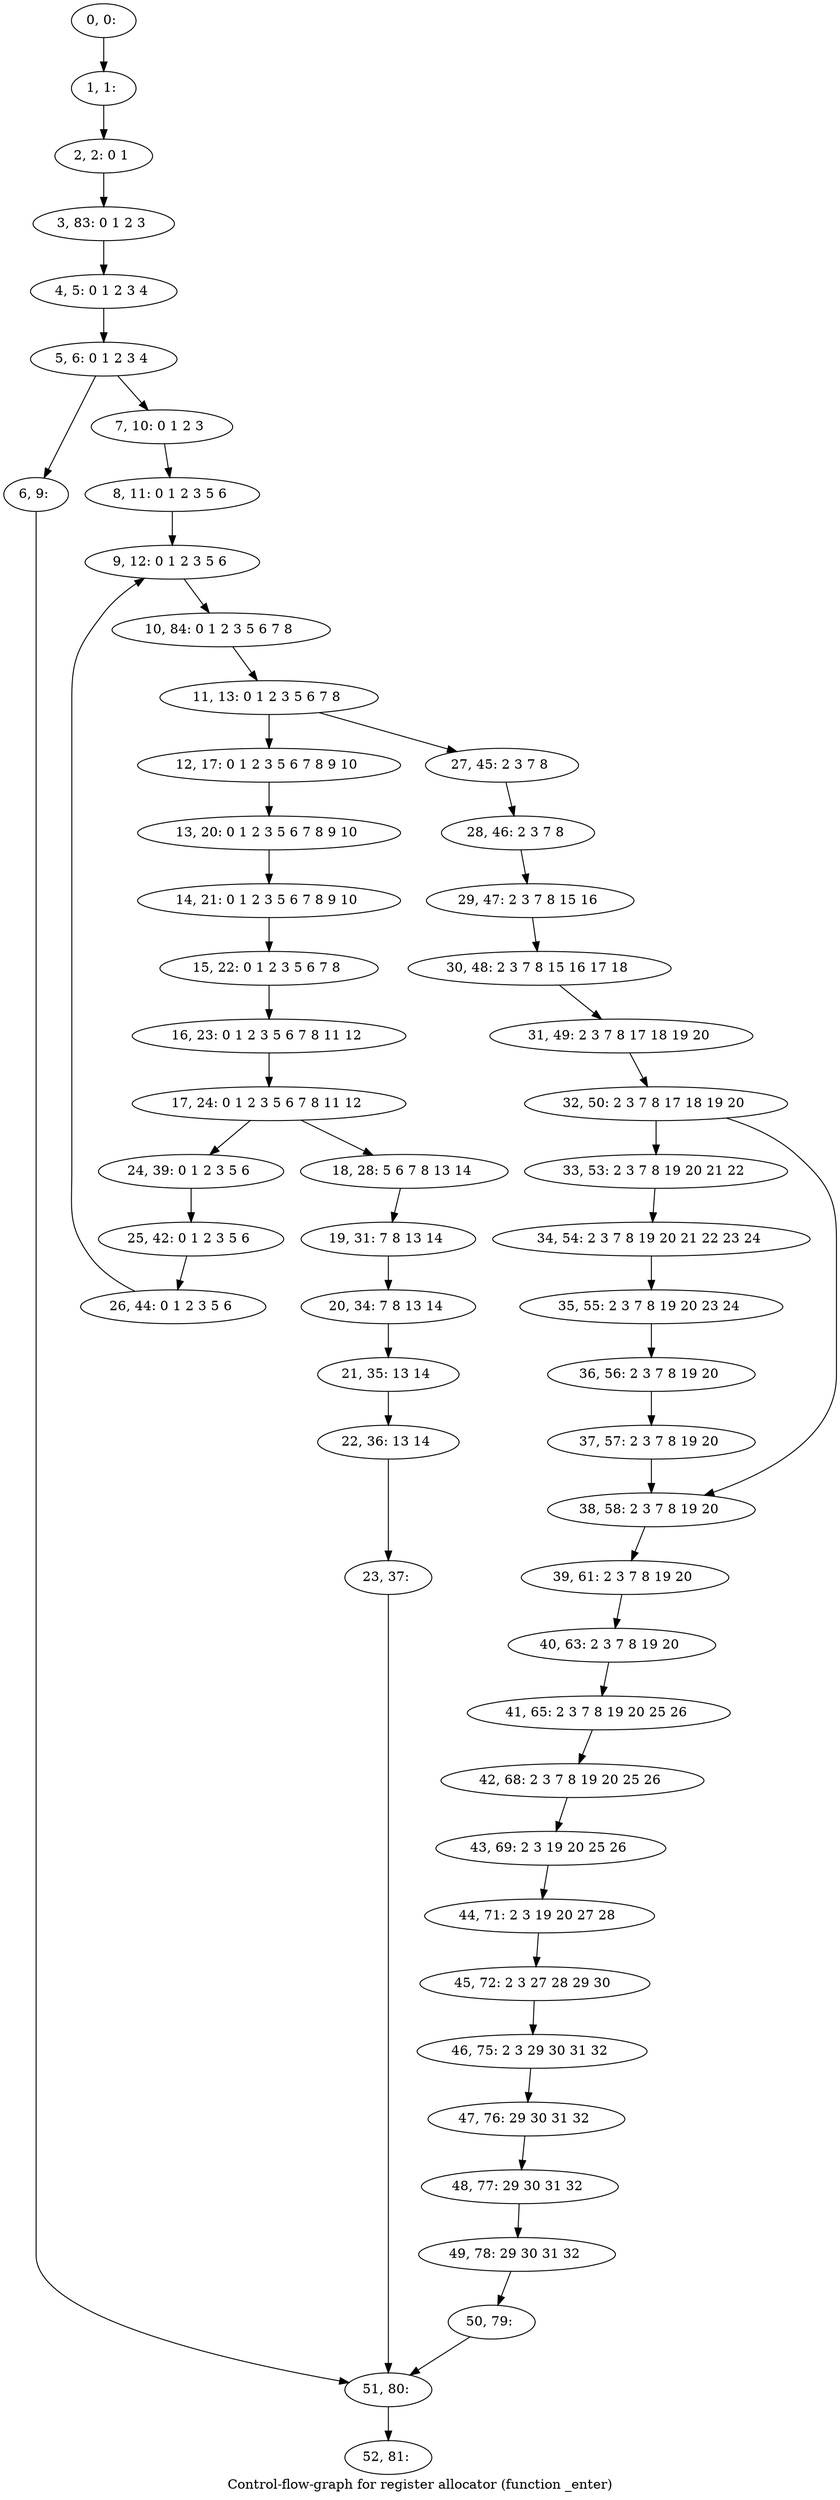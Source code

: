 digraph G {
graph [label="Control-flow-graph for register allocator (function _enter)"]
0[label="0, 0: "];
1[label="1, 1: "];
2[label="2, 2: 0 1 "];
3[label="3, 83: 0 1 2 3 "];
4[label="4, 5: 0 1 2 3 4 "];
5[label="5, 6: 0 1 2 3 4 "];
6[label="6, 9: "];
7[label="7, 10: 0 1 2 3 "];
8[label="8, 11: 0 1 2 3 5 6 "];
9[label="9, 12: 0 1 2 3 5 6 "];
10[label="10, 84: 0 1 2 3 5 6 7 8 "];
11[label="11, 13: 0 1 2 3 5 6 7 8 "];
12[label="12, 17: 0 1 2 3 5 6 7 8 9 10 "];
13[label="13, 20: 0 1 2 3 5 6 7 8 9 10 "];
14[label="14, 21: 0 1 2 3 5 6 7 8 9 10 "];
15[label="15, 22: 0 1 2 3 5 6 7 8 "];
16[label="16, 23: 0 1 2 3 5 6 7 8 11 12 "];
17[label="17, 24: 0 1 2 3 5 6 7 8 11 12 "];
18[label="18, 28: 5 6 7 8 13 14 "];
19[label="19, 31: 7 8 13 14 "];
20[label="20, 34: 7 8 13 14 "];
21[label="21, 35: 13 14 "];
22[label="22, 36: 13 14 "];
23[label="23, 37: "];
24[label="24, 39: 0 1 2 3 5 6 "];
25[label="25, 42: 0 1 2 3 5 6 "];
26[label="26, 44: 0 1 2 3 5 6 "];
27[label="27, 45: 2 3 7 8 "];
28[label="28, 46: 2 3 7 8 "];
29[label="29, 47: 2 3 7 8 15 16 "];
30[label="30, 48: 2 3 7 8 15 16 17 18 "];
31[label="31, 49: 2 3 7 8 17 18 19 20 "];
32[label="32, 50: 2 3 7 8 17 18 19 20 "];
33[label="33, 53: 2 3 7 8 19 20 21 22 "];
34[label="34, 54: 2 3 7 8 19 20 21 22 23 24 "];
35[label="35, 55: 2 3 7 8 19 20 23 24 "];
36[label="36, 56: 2 3 7 8 19 20 "];
37[label="37, 57: 2 3 7 8 19 20 "];
38[label="38, 58: 2 3 7 8 19 20 "];
39[label="39, 61: 2 3 7 8 19 20 "];
40[label="40, 63: 2 3 7 8 19 20 "];
41[label="41, 65: 2 3 7 8 19 20 25 26 "];
42[label="42, 68: 2 3 7 8 19 20 25 26 "];
43[label="43, 69: 2 3 19 20 25 26 "];
44[label="44, 71: 2 3 19 20 27 28 "];
45[label="45, 72: 2 3 27 28 29 30 "];
46[label="46, 75: 2 3 29 30 31 32 "];
47[label="47, 76: 29 30 31 32 "];
48[label="48, 77: 29 30 31 32 "];
49[label="49, 78: 29 30 31 32 "];
50[label="50, 79: "];
51[label="51, 80: "];
52[label="52, 81: "];
0->1 ;
1->2 ;
2->3 ;
3->4 ;
4->5 ;
5->6 ;
5->7 ;
6->51 ;
7->8 ;
8->9 ;
9->10 ;
10->11 ;
11->12 ;
11->27 ;
12->13 ;
13->14 ;
14->15 ;
15->16 ;
16->17 ;
17->18 ;
17->24 ;
18->19 ;
19->20 ;
20->21 ;
21->22 ;
22->23 ;
23->51 ;
24->25 ;
25->26 ;
26->9 ;
27->28 ;
28->29 ;
29->30 ;
30->31 ;
31->32 ;
32->33 ;
32->38 ;
33->34 ;
34->35 ;
35->36 ;
36->37 ;
37->38 ;
38->39 ;
39->40 ;
40->41 ;
41->42 ;
42->43 ;
43->44 ;
44->45 ;
45->46 ;
46->47 ;
47->48 ;
48->49 ;
49->50 ;
50->51 ;
51->52 ;
}
